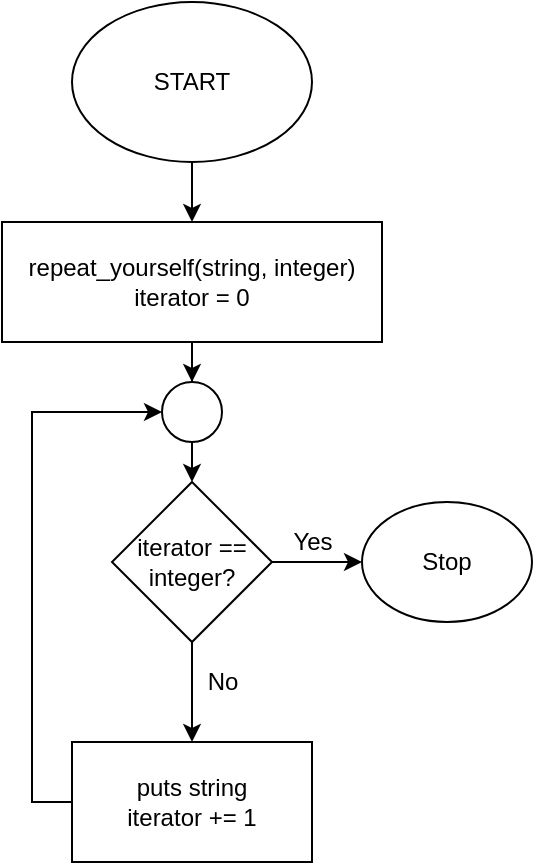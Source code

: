 <mxfile>
    <diagram id="m7L2wFy7eZFsJcgq0JVp" name="Page-1">
        <mxGraphModel dx="1270" dy="828" grid="1" gridSize="10" guides="1" tooltips="1" connect="1" arrows="1" fold="1" page="1" pageScale="1" pageWidth="850" pageHeight="1100" math="0" shadow="0">
            <root>
                <mxCell id="0"/>
                <mxCell id="1" parent="0"/>
                <mxCell id="5" value="" style="edgeStyle=orthogonalEdgeStyle;rounded=0;orthogonalLoop=1;jettySize=auto;html=1;" parent="1" source="2" target="3" edge="1">
                    <mxGeometry relative="1" as="geometry"/>
                </mxCell>
                <object label="START" hedietLinkedDataV1_path="../repeat_yourself.rb" id="2">
                    <mxCell style="ellipse;whiteSpace=wrap;html=1;" parent="1" vertex="1">
                        <mxGeometry x="45" y="40" width="120" height="80" as="geometry"/>
                    </mxCell>
                </object>
                <mxCell id="12" value="" style="edgeStyle=orthogonalEdgeStyle;rounded=0;orthogonalLoop=1;jettySize=auto;html=1;entryX=0.5;entryY=0;entryDx=0;entryDy=0;" parent="1" source="3" target="6" edge="1">
                    <mxGeometry relative="1" as="geometry"/>
                </mxCell>
                <mxCell id="3" value="repeat_yourself(string, integer)&lt;br&gt;iterator = 0" style="rounded=0;whiteSpace=wrap;html=1;" parent="1" vertex="1">
                    <mxGeometry x="10" y="150" width="190" height="60" as="geometry"/>
                </mxCell>
                <mxCell id="13" style="edgeStyle=orthogonalEdgeStyle;rounded=0;orthogonalLoop=1;jettySize=auto;html=1;exitX=0.5;exitY=1;exitDx=0;exitDy=0;entryX=0.5;entryY=0;entryDx=0;entryDy=0;" parent="1" source="6" target="8" edge="1">
                    <mxGeometry relative="1" as="geometry">
                        <mxPoint x="140" y="260" as="targetPoint"/>
                    </mxGeometry>
                </mxCell>
                <mxCell id="6" value="" style="ellipse;whiteSpace=wrap;html=1;aspect=fixed;" parent="1" vertex="1">
                    <mxGeometry x="90" y="230" width="30" height="30" as="geometry"/>
                </mxCell>
                <mxCell id="10" value="" style="edgeStyle=orthogonalEdgeStyle;rounded=0;orthogonalLoop=1;jettySize=auto;html=1;" parent="1" source="8" target="9" edge="1">
                    <mxGeometry relative="1" as="geometry"/>
                </mxCell>
                <mxCell id="16" value="" style="edgeStyle=orthogonalEdgeStyle;rounded=0;orthogonalLoop=1;jettySize=auto;html=1;" parent="1" source="8" target="15" edge="1">
                    <mxGeometry relative="1" as="geometry"/>
                </mxCell>
                <mxCell id="8" value="iterator == integer?" style="rhombus;whiteSpace=wrap;html=1;" parent="1" vertex="1">
                    <mxGeometry x="65" y="280" width="80" height="80" as="geometry"/>
                </mxCell>
                <mxCell id="9" value="Stop" style="ellipse;whiteSpace=wrap;html=1;" parent="1" vertex="1">
                    <mxGeometry x="190" y="290" width="85" height="60" as="geometry"/>
                </mxCell>
                <mxCell id="14" value="Yes" style="text;html=1;align=center;verticalAlign=middle;resizable=0;points=[];autosize=1;" parent="1" vertex="1">
                    <mxGeometry x="145" y="300" width="40" height="20" as="geometry"/>
                </mxCell>
                <mxCell id="18" value="" style="edgeStyle=orthogonalEdgeStyle;rounded=0;orthogonalLoop=1;jettySize=auto;html=1;entryX=0;entryY=0.5;entryDx=0;entryDy=0;" parent="1" source="15" target="6" edge="1">
                    <mxGeometry relative="1" as="geometry">
                        <mxPoint x="-35" y="440" as="targetPoint"/>
                        <Array as="points">
                            <mxPoint x="25" y="440"/>
                            <mxPoint x="25" y="245"/>
                        </Array>
                    </mxGeometry>
                </mxCell>
                <mxCell id="15" value="puts string&lt;br&gt;iterator += 1" style="rounded=0;whiteSpace=wrap;html=1;" parent="1" vertex="1">
                    <mxGeometry x="45" y="410" width="120" height="60" as="geometry"/>
                </mxCell>
                <mxCell id="19" value="No" style="text;html=1;align=center;verticalAlign=middle;resizable=0;points=[];autosize=1;" parent="1" vertex="1">
                    <mxGeometry x="105" y="370" width="30" height="20" as="geometry"/>
                </mxCell>
            </root>
        </mxGraphModel>
    </diagram>
</mxfile>
